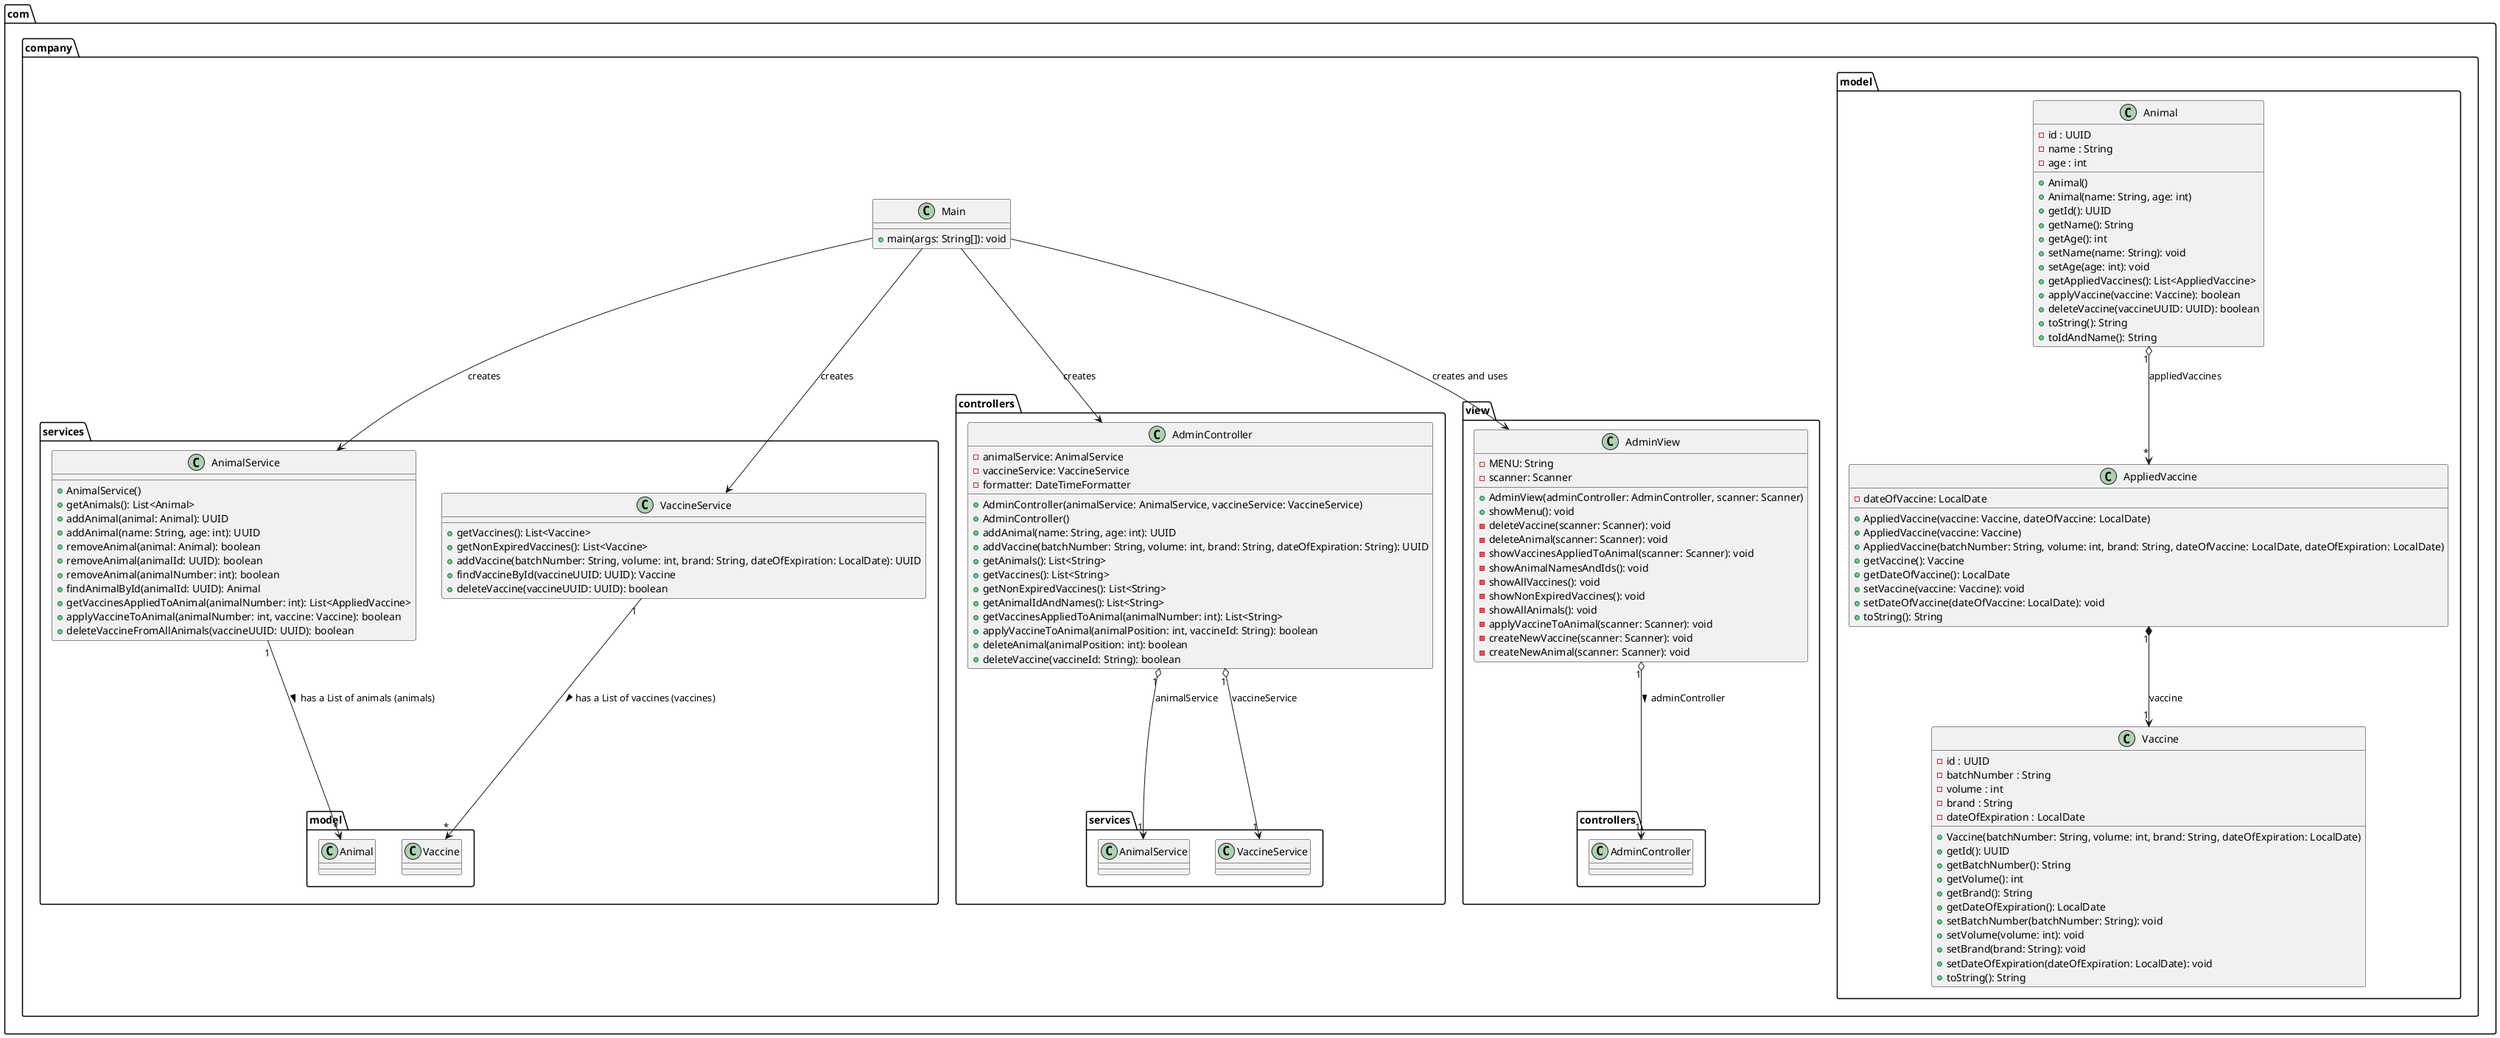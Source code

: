 @startuml

package "com.company" {

    class Main {
        + main(args: String[]): void
    }

    package "model" {
        class Animal {
            - id : UUID
            - name : String
            - age : int
            
            + Animal()
            + Animal(name: String, age: int)
            + getId(): UUID
            + getName(): String
            + getAge(): int
            + setName(name: String): void
            + setAge(age: int): void
            + getAppliedVaccines(): List<AppliedVaccine>
            + applyVaccine(vaccine: Vaccine): boolean
            + deleteVaccine(vaccineUUID: UUID): boolean
            + toString(): String
            + toIdAndName(): String
        }

        class AppliedVaccine {
            - dateOfVaccine: LocalDate
            
            + AppliedVaccine(vaccine: Vaccine, dateOfVaccine: LocalDate)
            + AppliedVaccine(vaccine: Vaccine)
            + AppliedVaccine(batchNumber: String, volume: int, brand: String, dateOfVaccine: LocalDate, dateOfExpiration: LocalDate)
            + getVaccine(): Vaccine
            + getDateOfVaccine(): LocalDate
            + setVaccine(vaccine: Vaccine): void
            + setDateOfVaccine(dateOfVaccine: LocalDate): void
            + toString(): String
        }

        class Vaccine {
            - id : UUID
            - batchNumber : String
            - volume : int
            - brand : String
            - dateOfExpiration : LocalDate
            
            + Vaccine(batchNumber: String, volume: int, brand: String, dateOfExpiration: LocalDate)
            + getId(): UUID
            + getBatchNumber(): String
            + getVolume(): int
            + getBrand(): String
            + getDateOfExpiration(): LocalDate
            + setBatchNumber(batchNumber: String): void
            + setVolume(volume: int): void
            + setBrand(brand: String): void
            + setDateOfExpiration(dateOfExpiration: LocalDate): void
            + toString(): String
        }

        AppliedVaccine "1" *--> "1" Vaccine : vaccine
        Animal "1" o--> "*" AppliedVaccine : appliedVaccines
    }

    package "services" {
        class AnimalService {

            + AnimalService()
            + getAnimals(): List<Animal>
            + addAnimal(animal: Animal): UUID
            + addAnimal(name: String, age: int): UUID
            + removeAnimal(animal: Animal): boolean
            + removeAnimal(animalId: UUID): boolean
            + removeAnimal(animalNumber: int): boolean
            + findAnimalById(animalId: UUID): Animal
            + getVaccinesAppliedToAnimal(animalNumber: int): List<AppliedVaccine>
            + applyVaccineToAnimal(animalNumber: int, vaccine: Vaccine): boolean
            + deleteVaccineFromAllAnimals(vaccineUUID: UUID): boolean
        }

        class VaccineService {

            
            + getVaccines(): List<Vaccine>
            + getNonExpiredVaccines(): List<Vaccine>
            + addVaccine(batchNumber: String, volume: int, brand: String, dateOfExpiration: LocalDate): UUID
            + findVaccineById(vaccineUUID: UUID): Vaccine
            + deleteVaccine(vaccineUUID: UUID): boolean
        }

        AnimalService "1" --> "*" "model.Animal" :> has a List of animals (animals)
        VaccineService "1" --> "*" "model.Vaccine" :> has a List of vaccines (vaccines)
    }

    package "controllers" {
        class AdminController {
            - animalService: AnimalService
            - vaccineService: VaccineService
            - formatter: DateTimeFormatter
            
            + AdminController(animalService: AnimalService, vaccineService: VaccineService)
            + AdminController()
            + addAnimal(name: String, age: int): UUID
            + addVaccine(batchNumber: String, volume: int, brand: String, dateOfExpiration: String): UUID
            + getAnimals(): List<String>
            + getVaccines(): List<String>
            + getNonExpiredVaccines(): List<String>
            + getAnimalIdAndNames(): List<String>
            + getVaccinesAppliedToAnimal(animalNumber: int): List<String>
            + applyVaccineToAnimal(animalPosition: int, vaccineId: String): boolean
            + deleteAnimal(animalPosition: int): boolean
            + deleteVaccine(vaccineId: String): boolean
        }

        AdminController "1" o--> "1" "services.AnimalService" : animalService
        AdminController "1" o--> "1" "services.VaccineService" : vaccineService
    }

    package "view" {
        class AdminView {
            - MENU: String
            - scanner: Scanner
            
            + AdminView(adminController: AdminController, scanner: Scanner)
            + showMenu(): void
            - deleteVaccine(scanner: Scanner): void
            - deleteAnimal(scanner: Scanner): void
            - showVaccinesAppliedToAnimal(scanner: Scanner): void
            - showAnimalNamesAndIds(): void
            - showAllVaccines(): void
            - showNonExpiredVaccines(): void
            - showAllAnimals(): void
            - applyVaccineToAnimal(scanner: Scanner): void
            - createNewVaccine(scanner: Scanner): void
            - createNewAnimal(scanner: Scanner): void
        }

        AdminView "1" o--> "1" "controllers.AdminController" :> adminController
    }

    Main --> "services.AnimalService" : creates
    Main --> "services.VaccineService" : creates
    Main --> "controllers.AdminController" : creates
    Main --> "view.AdminView" : creates and uses
}

@enduml